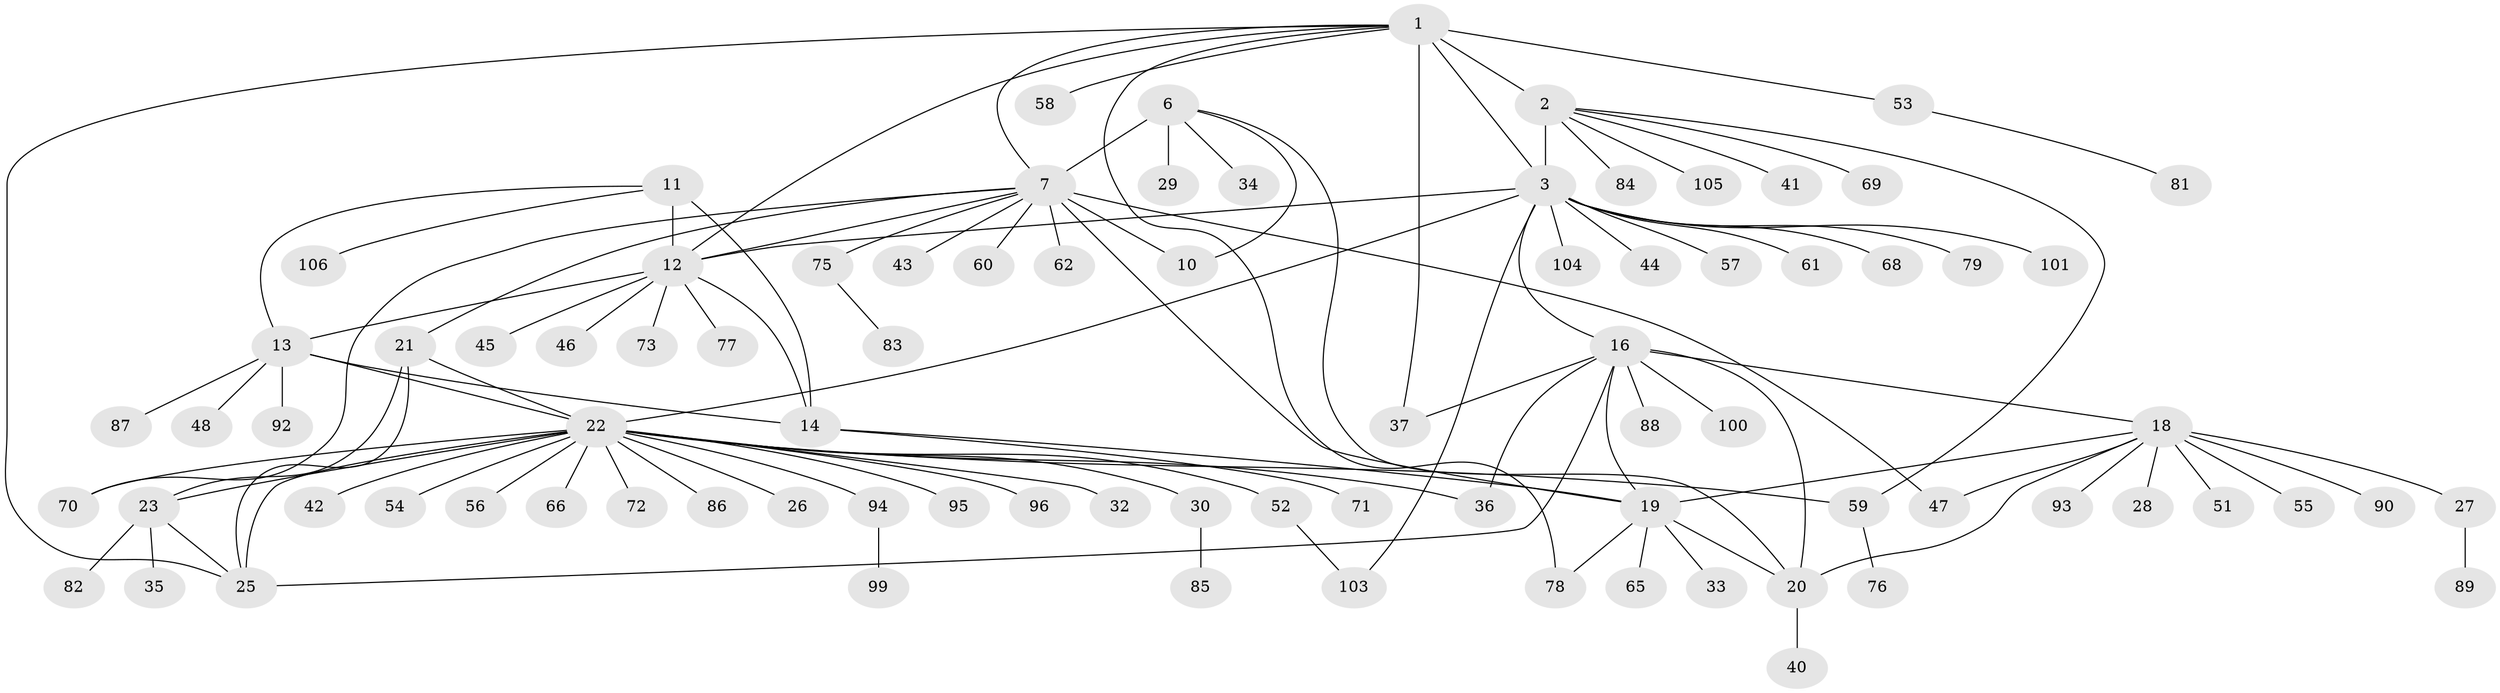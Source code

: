 // Generated by graph-tools (version 1.1) at 2025/52/02/27/25 19:52:17]
// undirected, 85 vertices, 111 edges
graph export_dot {
graph [start="1"]
  node [color=gray90,style=filled];
  1 [super="+67"];
  2 [super="+5"];
  3 [super="+4"];
  6 [super="+9"];
  7 [super="+8"];
  10;
  11 [super="+31"];
  12 [super="+15"];
  13 [super="+39"];
  14 [super="+49"];
  16 [super="+17"];
  18 [super="+50"];
  19 [super="+91"];
  20 [super="+80"];
  21;
  22 [super="+24"];
  23 [super="+64"];
  25 [super="+38"];
  26;
  27 [super="+102"];
  28;
  29;
  30;
  32;
  33;
  34;
  35;
  36;
  37;
  40;
  41 [super="+63"];
  42;
  43;
  44;
  45;
  46;
  47;
  48;
  51;
  52;
  53 [super="+74"];
  54;
  55;
  56;
  57;
  58;
  59 [super="+98"];
  60;
  61;
  62;
  65;
  66;
  68;
  69;
  70 [super="+97"];
  71;
  72;
  73;
  75;
  76;
  77;
  78;
  79;
  81;
  82;
  83;
  84;
  85;
  86;
  87;
  88;
  89;
  90;
  92;
  93;
  94;
  95;
  96;
  99;
  100;
  101;
  103;
  104;
  105;
  106;
  1 -- 2 [weight=2];
  1 -- 3 [weight=2];
  1 -- 37;
  1 -- 53;
  1 -- 58;
  1 -- 78;
  1 -- 25;
  1 -- 7;
  1 -- 12;
  2 -- 3 [weight=4];
  2 -- 59;
  2 -- 69;
  2 -- 84;
  2 -- 105;
  2 -- 41;
  3 -- 44;
  3 -- 68;
  3 -- 79;
  3 -- 101;
  3 -- 103;
  3 -- 104;
  3 -- 12;
  3 -- 57;
  3 -- 61;
  3 -- 16;
  3 -- 22;
  6 -- 7 [weight=4];
  6 -- 10 [weight=2];
  6 -- 20;
  6 -- 29;
  6 -- 34;
  7 -- 10 [weight=2];
  7 -- 12;
  7 -- 43;
  7 -- 60;
  7 -- 75;
  7 -- 47;
  7 -- 21;
  7 -- 62;
  7 -- 19;
  7 -- 70;
  11 -- 12 [weight=2];
  11 -- 13;
  11 -- 14;
  11 -- 106;
  12 -- 13 [weight=2];
  12 -- 14 [weight=2];
  12 -- 73;
  12 -- 77;
  12 -- 45;
  12 -- 46;
  13 -- 14;
  13 -- 48;
  13 -- 87;
  13 -- 92;
  13 -- 22;
  14 -- 19;
  14 -- 71;
  16 -- 18 [weight=2];
  16 -- 19 [weight=2];
  16 -- 20 [weight=2];
  16 -- 88;
  16 -- 100;
  16 -- 36;
  16 -- 37;
  16 -- 25;
  18 -- 19;
  18 -- 20;
  18 -- 27;
  18 -- 28;
  18 -- 47;
  18 -- 51;
  18 -- 55;
  18 -- 90;
  18 -- 93;
  19 -- 20;
  19 -- 33;
  19 -- 65;
  19 -- 78;
  20 -- 40;
  21 -- 22 [weight=2];
  21 -- 23;
  21 -- 25;
  22 -- 23 [weight=2];
  22 -- 25 [weight=2];
  22 -- 26;
  22 -- 30;
  22 -- 32;
  22 -- 36;
  22 -- 42;
  22 -- 52;
  22 -- 54;
  22 -- 56;
  22 -- 72;
  22 -- 86;
  22 -- 95;
  22 -- 96;
  22 -- 66;
  22 -- 70;
  22 -- 94;
  22 -- 59;
  23 -- 25;
  23 -- 35;
  23 -- 82;
  27 -- 89;
  30 -- 85;
  52 -- 103;
  53 -- 81;
  59 -- 76;
  75 -- 83;
  94 -- 99;
}
